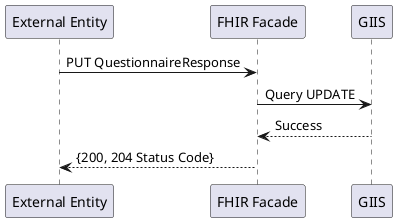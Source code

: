 @startuml update-esavi

Participant "External Entity"  as ExternalEntity
Participant "FHIR Facade"  as FHIRFacade
Participant "GIIS"  as GIIS

ExternalEntity -> FHIRFacade: PUT QuestionnaireResponse
FHIRFacade -> GIIS: Query UPDATE
GIIS --> FHIRFacade: Success
FHIRFacade --> ExternalEntity: {200, 204 Status Code}

@enduml